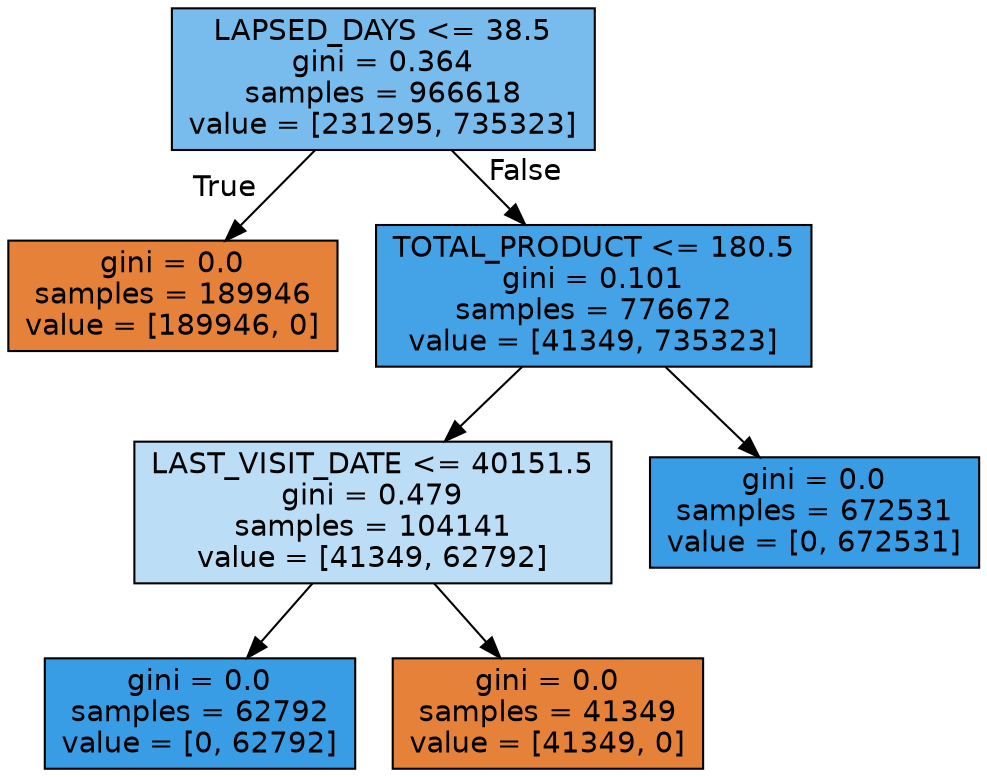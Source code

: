 digraph Tree {
node [shape=box, style="filled", color="black", fontname="helvetica"] ;
edge [fontname="helvetica"] ;
0 [label="LAPSED_DAYS <= 38.5\ngini = 0.364\nsamples = 966618\nvalue = [231295, 735323]", fillcolor="#77bced"] ;
1 [label="gini = 0.0\nsamples = 189946\nvalue = [189946, 0]", fillcolor="#e58139"] ;
0 -> 1 [labeldistance=2.5, labelangle=45, headlabel="True"] ;
2 [label="TOTAL_PRODUCT <= 180.5\ngini = 0.101\nsamples = 776672\nvalue = [41349, 735323]", fillcolor="#44a3e6"] ;
0 -> 2 [labeldistance=2.5, labelangle=-45, headlabel="False"] ;
3 [label="LAST_VISIT_DATE <= 40151.5\ngini = 0.479\nsamples = 104141\nvalue = [41349, 62792]", fillcolor="#bbdef6"] ;
2 -> 3 ;
4 [label="gini = 0.0\nsamples = 62792\nvalue = [0, 62792]", fillcolor="#399de5"] ;
3 -> 4 ;
5 [label="gini = 0.0\nsamples = 41349\nvalue = [41349, 0]", fillcolor="#e58139"] ;
3 -> 5 ;
6 [label="gini = 0.0\nsamples = 672531\nvalue = [0, 672531]", fillcolor="#399de5"] ;
2 -> 6 ;
}